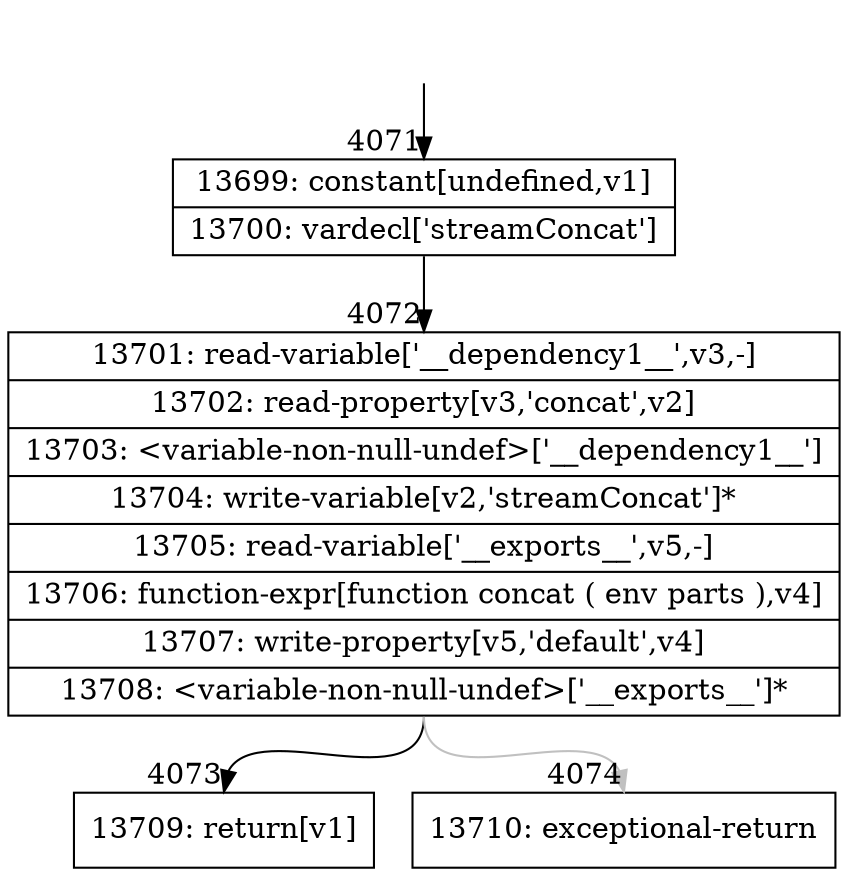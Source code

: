 digraph {
rankdir="TD"
BB_entry322[shape=none,label=""];
BB_entry322 -> BB4071 [tailport=s, headport=n, headlabel="    4071"]
BB4071 [shape=record label="{13699: constant[undefined,v1]|13700: vardecl['streamConcat']}" ] 
BB4071 -> BB4072 [tailport=s, headport=n, headlabel="      4072"]
BB4072 [shape=record label="{13701: read-variable['__dependency1__',v3,-]|13702: read-property[v3,'concat',v2]|13703: \<variable-non-null-undef\>['__dependency1__']|13704: write-variable[v2,'streamConcat']*|13705: read-variable['__exports__',v5,-]|13706: function-expr[function concat ( env parts ),v4]|13707: write-property[v5,'default',v4]|13708: \<variable-non-null-undef\>['__exports__']*}" ] 
BB4072 -> BB4073 [tailport=s, headport=n, headlabel="      4073"]
BB4072 -> BB4074 [tailport=s, headport=n, color=gray, headlabel="      4074"]
BB4073 [shape=record label="{13709: return[v1]}" ] 
BB4074 [shape=record label="{13710: exceptional-return}" ] 
//#$~ 7837
}
